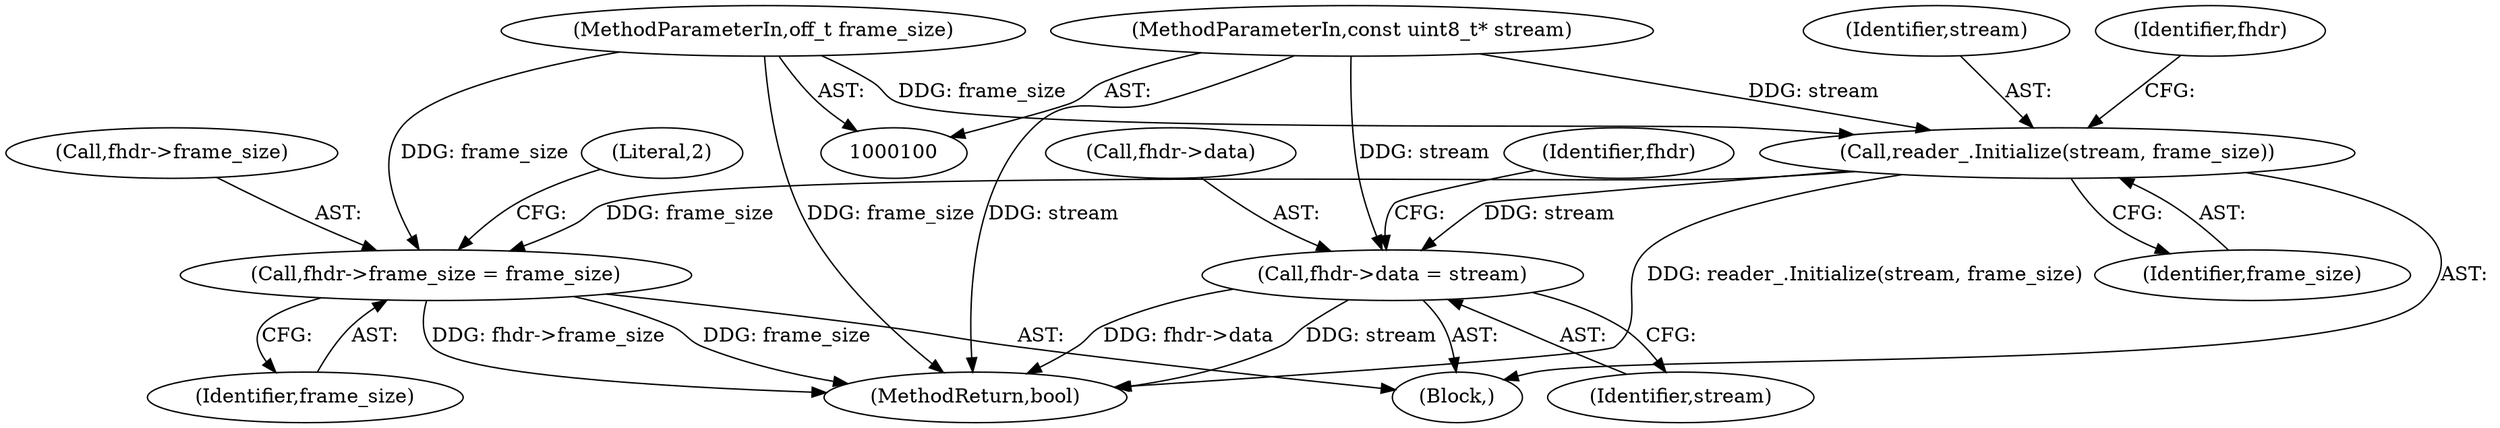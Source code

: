 digraph "0_Chrome_27c68f543e5eba779902447445dfb05ec3f5bf75_15@API" {
"1000105" [label="(Call,reader_.Initialize(stream, frame_size))"];
"1000101" [label="(MethodParameterIn,const uint8_t* stream)"];
"1000102" [label="(MethodParameterIn,off_t frame_size)"];
"1000108" [label="(Call,fhdr->data = stream)"];
"1000113" [label="(Call,fhdr->frame_size = frame_size)"];
"1000121" [label="(Literal,2)"];
"1000114" [label="(Call,fhdr->frame_size)"];
"1000106" [label="(Identifier,stream)"];
"1000105" [label="(Call,reader_.Initialize(stream, frame_size))"];
"1000101" [label="(MethodParameterIn,const uint8_t* stream)"];
"1000113" [label="(Call,fhdr->frame_size = frame_size)"];
"1000104" [label="(Block,)"];
"1000109" [label="(Call,fhdr->data)"];
"1000108" [label="(Call,fhdr->data = stream)"];
"1000107" [label="(Identifier,frame_size)"];
"1000110" [label="(Identifier,fhdr)"];
"1000102" [label="(MethodParameterIn,off_t frame_size)"];
"1000112" [label="(Identifier,stream)"];
"1000117" [label="(Identifier,frame_size)"];
"1000115" [label="(Identifier,fhdr)"];
"1000437" [label="(MethodReturn,bool)"];
"1000105" -> "1000104"  [label="AST: "];
"1000105" -> "1000107"  [label="CFG: "];
"1000106" -> "1000105"  [label="AST: "];
"1000107" -> "1000105"  [label="AST: "];
"1000110" -> "1000105"  [label="CFG: "];
"1000105" -> "1000437"  [label="DDG: reader_.Initialize(stream, frame_size)"];
"1000101" -> "1000105"  [label="DDG: stream"];
"1000102" -> "1000105"  [label="DDG: frame_size"];
"1000105" -> "1000108"  [label="DDG: stream"];
"1000105" -> "1000113"  [label="DDG: frame_size"];
"1000101" -> "1000100"  [label="AST: "];
"1000101" -> "1000437"  [label="DDG: stream"];
"1000101" -> "1000108"  [label="DDG: stream"];
"1000102" -> "1000100"  [label="AST: "];
"1000102" -> "1000437"  [label="DDG: frame_size"];
"1000102" -> "1000113"  [label="DDG: frame_size"];
"1000108" -> "1000104"  [label="AST: "];
"1000108" -> "1000112"  [label="CFG: "];
"1000109" -> "1000108"  [label="AST: "];
"1000112" -> "1000108"  [label="AST: "];
"1000115" -> "1000108"  [label="CFG: "];
"1000108" -> "1000437"  [label="DDG: stream"];
"1000108" -> "1000437"  [label="DDG: fhdr->data"];
"1000113" -> "1000104"  [label="AST: "];
"1000113" -> "1000117"  [label="CFG: "];
"1000114" -> "1000113"  [label="AST: "];
"1000117" -> "1000113"  [label="AST: "];
"1000121" -> "1000113"  [label="CFG: "];
"1000113" -> "1000437"  [label="DDG: frame_size"];
"1000113" -> "1000437"  [label="DDG: fhdr->frame_size"];
}
